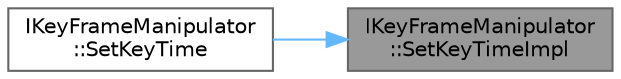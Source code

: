 digraph "IKeyFrameManipulator::SetKeyTimeImpl"
{
 // INTERACTIVE_SVG=YES
 // LATEX_PDF_SIZE
  bgcolor="transparent";
  edge [fontname=Helvetica,fontsize=10,labelfontname=Helvetica,labelfontsize=10];
  node [fontname=Helvetica,fontsize=10,shape=box,height=0.2,width=0.4];
  rankdir="RL";
  Node1 [id="Node000001",label="IKeyFrameManipulator\l::SetKeyTimeImpl",height=0.2,width=0.4,color="gray40", fillcolor="grey60", style="filled", fontcolor="black",tooltip="Set the time for a key that corresponds to the specified key handle."];
  Node1 -> Node2 [id="edge1_Node000001_Node000002",dir="back",color="steelblue1",style="solid",tooltip=" "];
  Node2 [id="Node000002",label="IKeyFrameManipulator\l::SetKeyTime",height=0.2,width=0.4,color="grey40", fillcolor="white", style="filled",URL="$d8/dcc/classIKeyFrameManipulator.html#aa471b0f67627961e224dd03a85fe156a",tooltip="Set the time for a key that corresponds to the specified key handle."];
}
